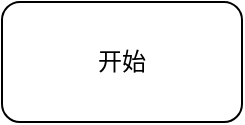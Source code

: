 <mxfile scale="1.25" border="0">
    <diagram id="V_oXI-Thrw-SmrUAFXe6" name="第 1 页">
        <mxGraphModel dx="976" dy="552" grid="1" gridSize="10" guides="1" tooltips="1" connect="1" arrows="1" fold="1" page="1" pageScale="1" pageWidth="192000" pageHeight="108000" math="0" shadow="0">
            <root>
                <mxCell id="0"/>
                <mxCell id="1" parent="0"/>
                <mxCell id="27" value="开始" style="rounded=1;whiteSpace=wrap;html=1;fillColor=none;" vertex="1" parent="1">
                    <mxGeometry x="400" y="190" width="120" height="60" as="geometry"/>
                </mxCell>
            </root>
        </mxGraphModel>
    </diagram>
</mxfile>